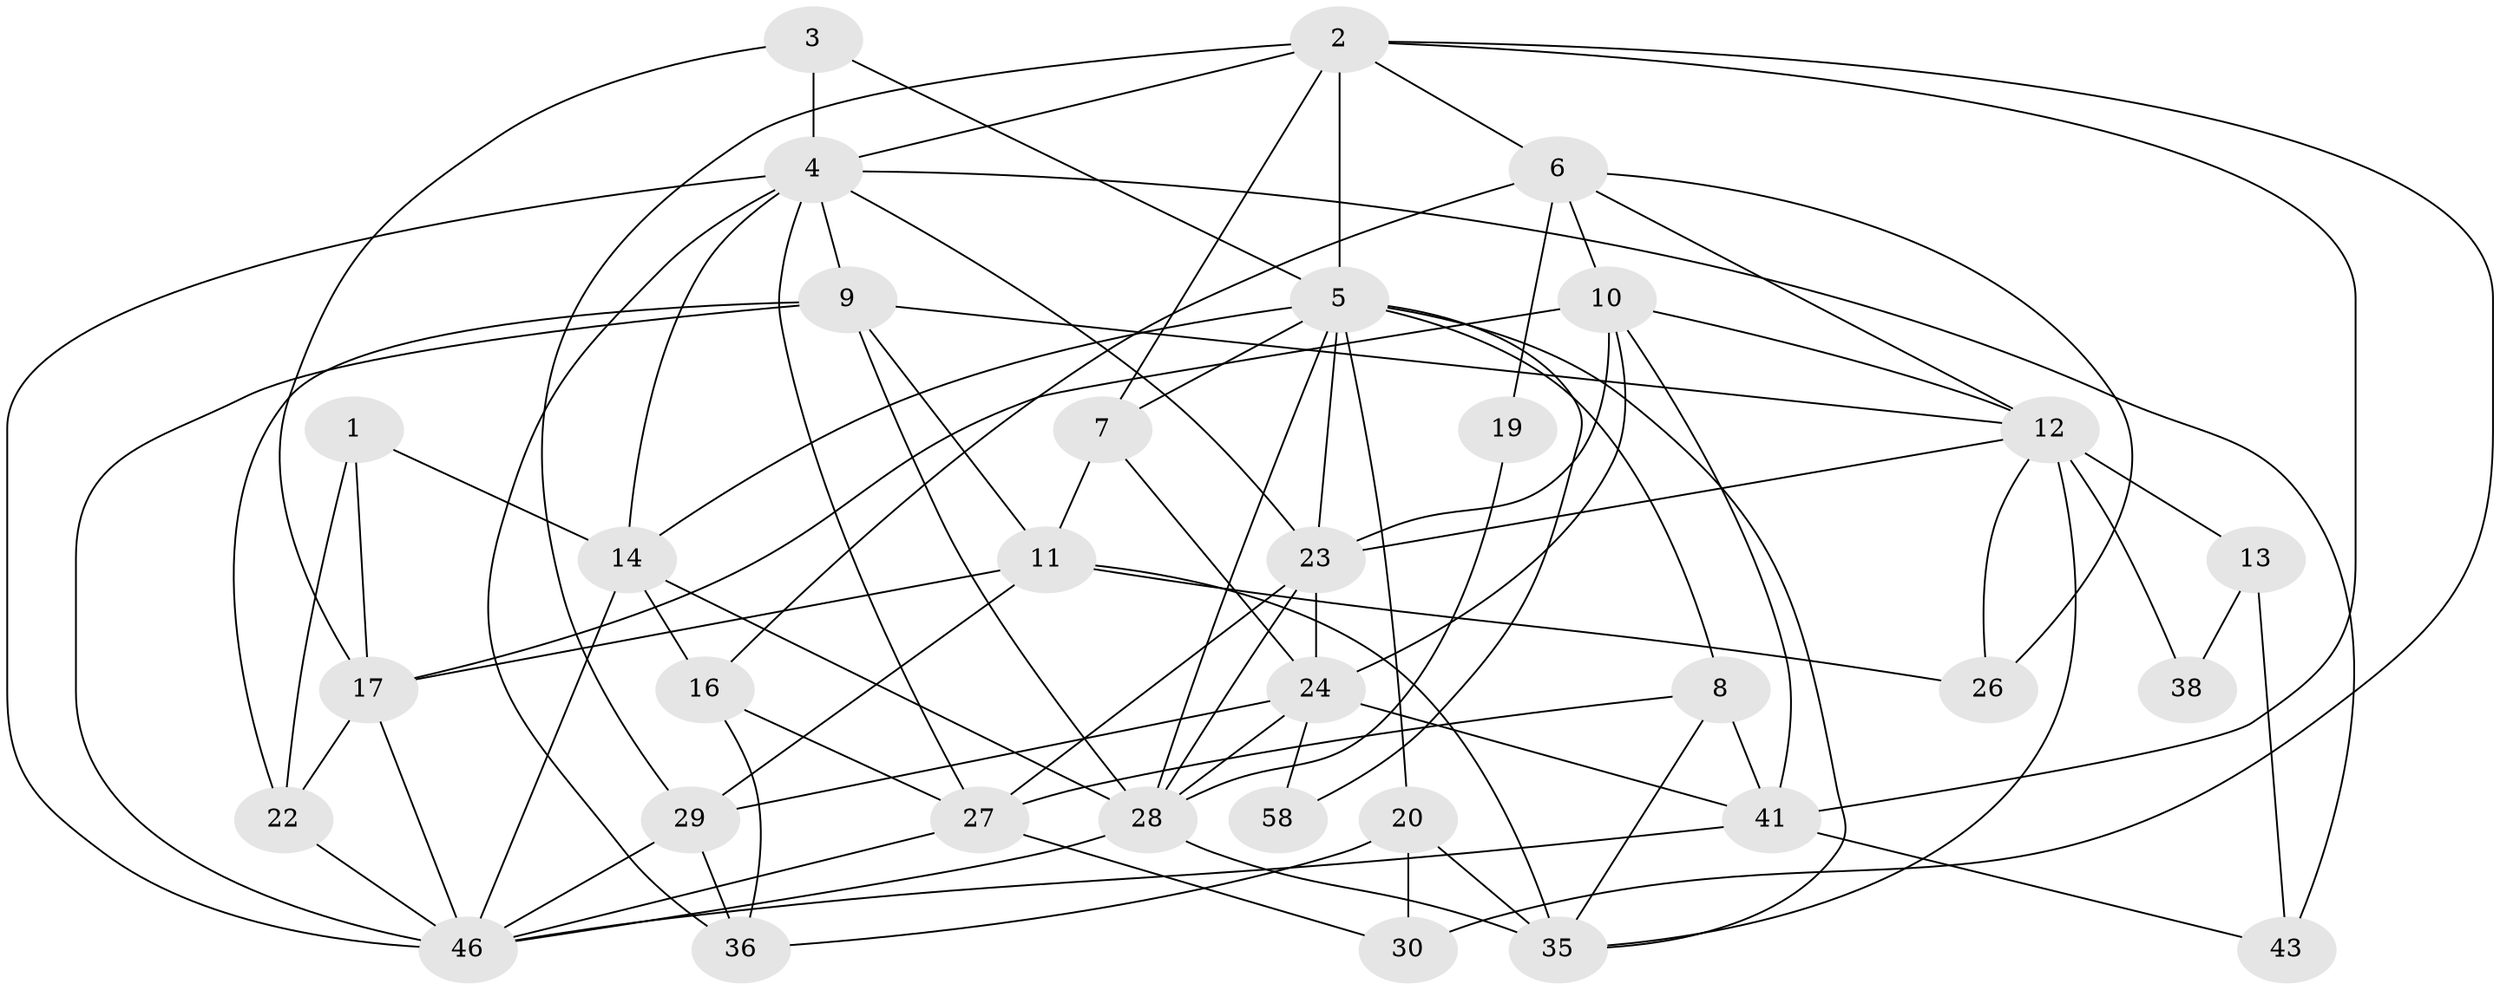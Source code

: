 // original degree distribution, {3: 0.20689655172413793, 5: 0.1724137931034483, 6: 0.1206896551724138, 4: 0.3103448275862069, 2: 0.15517241379310345, 7: 0.034482758620689655}
// Generated by graph-tools (version 1.1) at 2025/41/03/06/25 10:41:54]
// undirected, 33 vertices, 86 edges
graph export_dot {
graph [start="1"]
  node [color=gray90,style=filled];
  1;
  2 [super="+18"];
  3 [super="+53"];
  4 [super="+54"];
  5 [super="+37"];
  6 [super="+55"];
  7 [super="+21"];
  8 [super="+50"];
  9 [super="+25"];
  10 [super="+49"];
  11 [super="+15"];
  12 [super="+42"];
  13;
  14 [super="+33"];
  16 [super="+51"];
  17 [super="+39"];
  19;
  20 [super="+40"];
  22;
  23 [super="+34"];
  24 [super="+45"];
  26 [super="+32"];
  27 [super="+31"];
  28 [super="+47"];
  29 [super="+48"];
  30 [super="+56"];
  35;
  36 [super="+52"];
  38;
  41 [super="+44"];
  43;
  46 [super="+57"];
  58;
  1 -- 14;
  1 -- 22;
  1 -- 17;
  2 -- 30;
  2 -- 4;
  2 -- 41;
  2 -- 7;
  2 -- 29;
  2 -- 5;
  2 -- 6;
  3 -- 5;
  3 -- 4;
  3 -- 17;
  4 -- 43;
  4 -- 23 [weight=2];
  4 -- 27;
  4 -- 36;
  4 -- 46;
  4 -- 9;
  4 -- 14;
  5 -- 28;
  5 -- 35;
  5 -- 20;
  5 -- 7;
  5 -- 8;
  5 -- 58;
  5 -- 23;
  5 -- 14;
  6 -- 10;
  6 -- 19;
  6 -- 16;
  6 -- 26;
  6 -- 12;
  7 -- 24;
  7 -- 11;
  8 -- 35;
  8 -- 41;
  8 -- 27;
  9 -- 12;
  9 -- 22;
  9 -- 46;
  9 -- 11;
  9 -- 28;
  10 -- 23 [weight=2];
  10 -- 24;
  10 -- 41;
  10 -- 12;
  10 -- 17;
  11 -- 17;
  11 -- 35;
  11 -- 26;
  11 -- 29;
  12 -- 26;
  12 -- 38;
  12 -- 23;
  12 -- 35;
  12 -- 13;
  13 -- 43;
  13 -- 38;
  14 -- 16;
  14 -- 46;
  14 -- 28;
  16 -- 27;
  16 -- 36;
  17 -- 22;
  17 -- 46;
  19 -- 28;
  20 -- 36 [weight=2];
  20 -- 35;
  20 -- 30;
  22 -- 46;
  23 -- 28;
  23 -- 27;
  23 -- 24;
  24 -- 58;
  24 -- 28;
  24 -- 29;
  24 -- 41;
  27 -- 46;
  27 -- 30;
  28 -- 35;
  28 -- 46;
  29 -- 46;
  29 -- 36 [weight=2];
  41 -- 43;
  41 -- 46;
}
